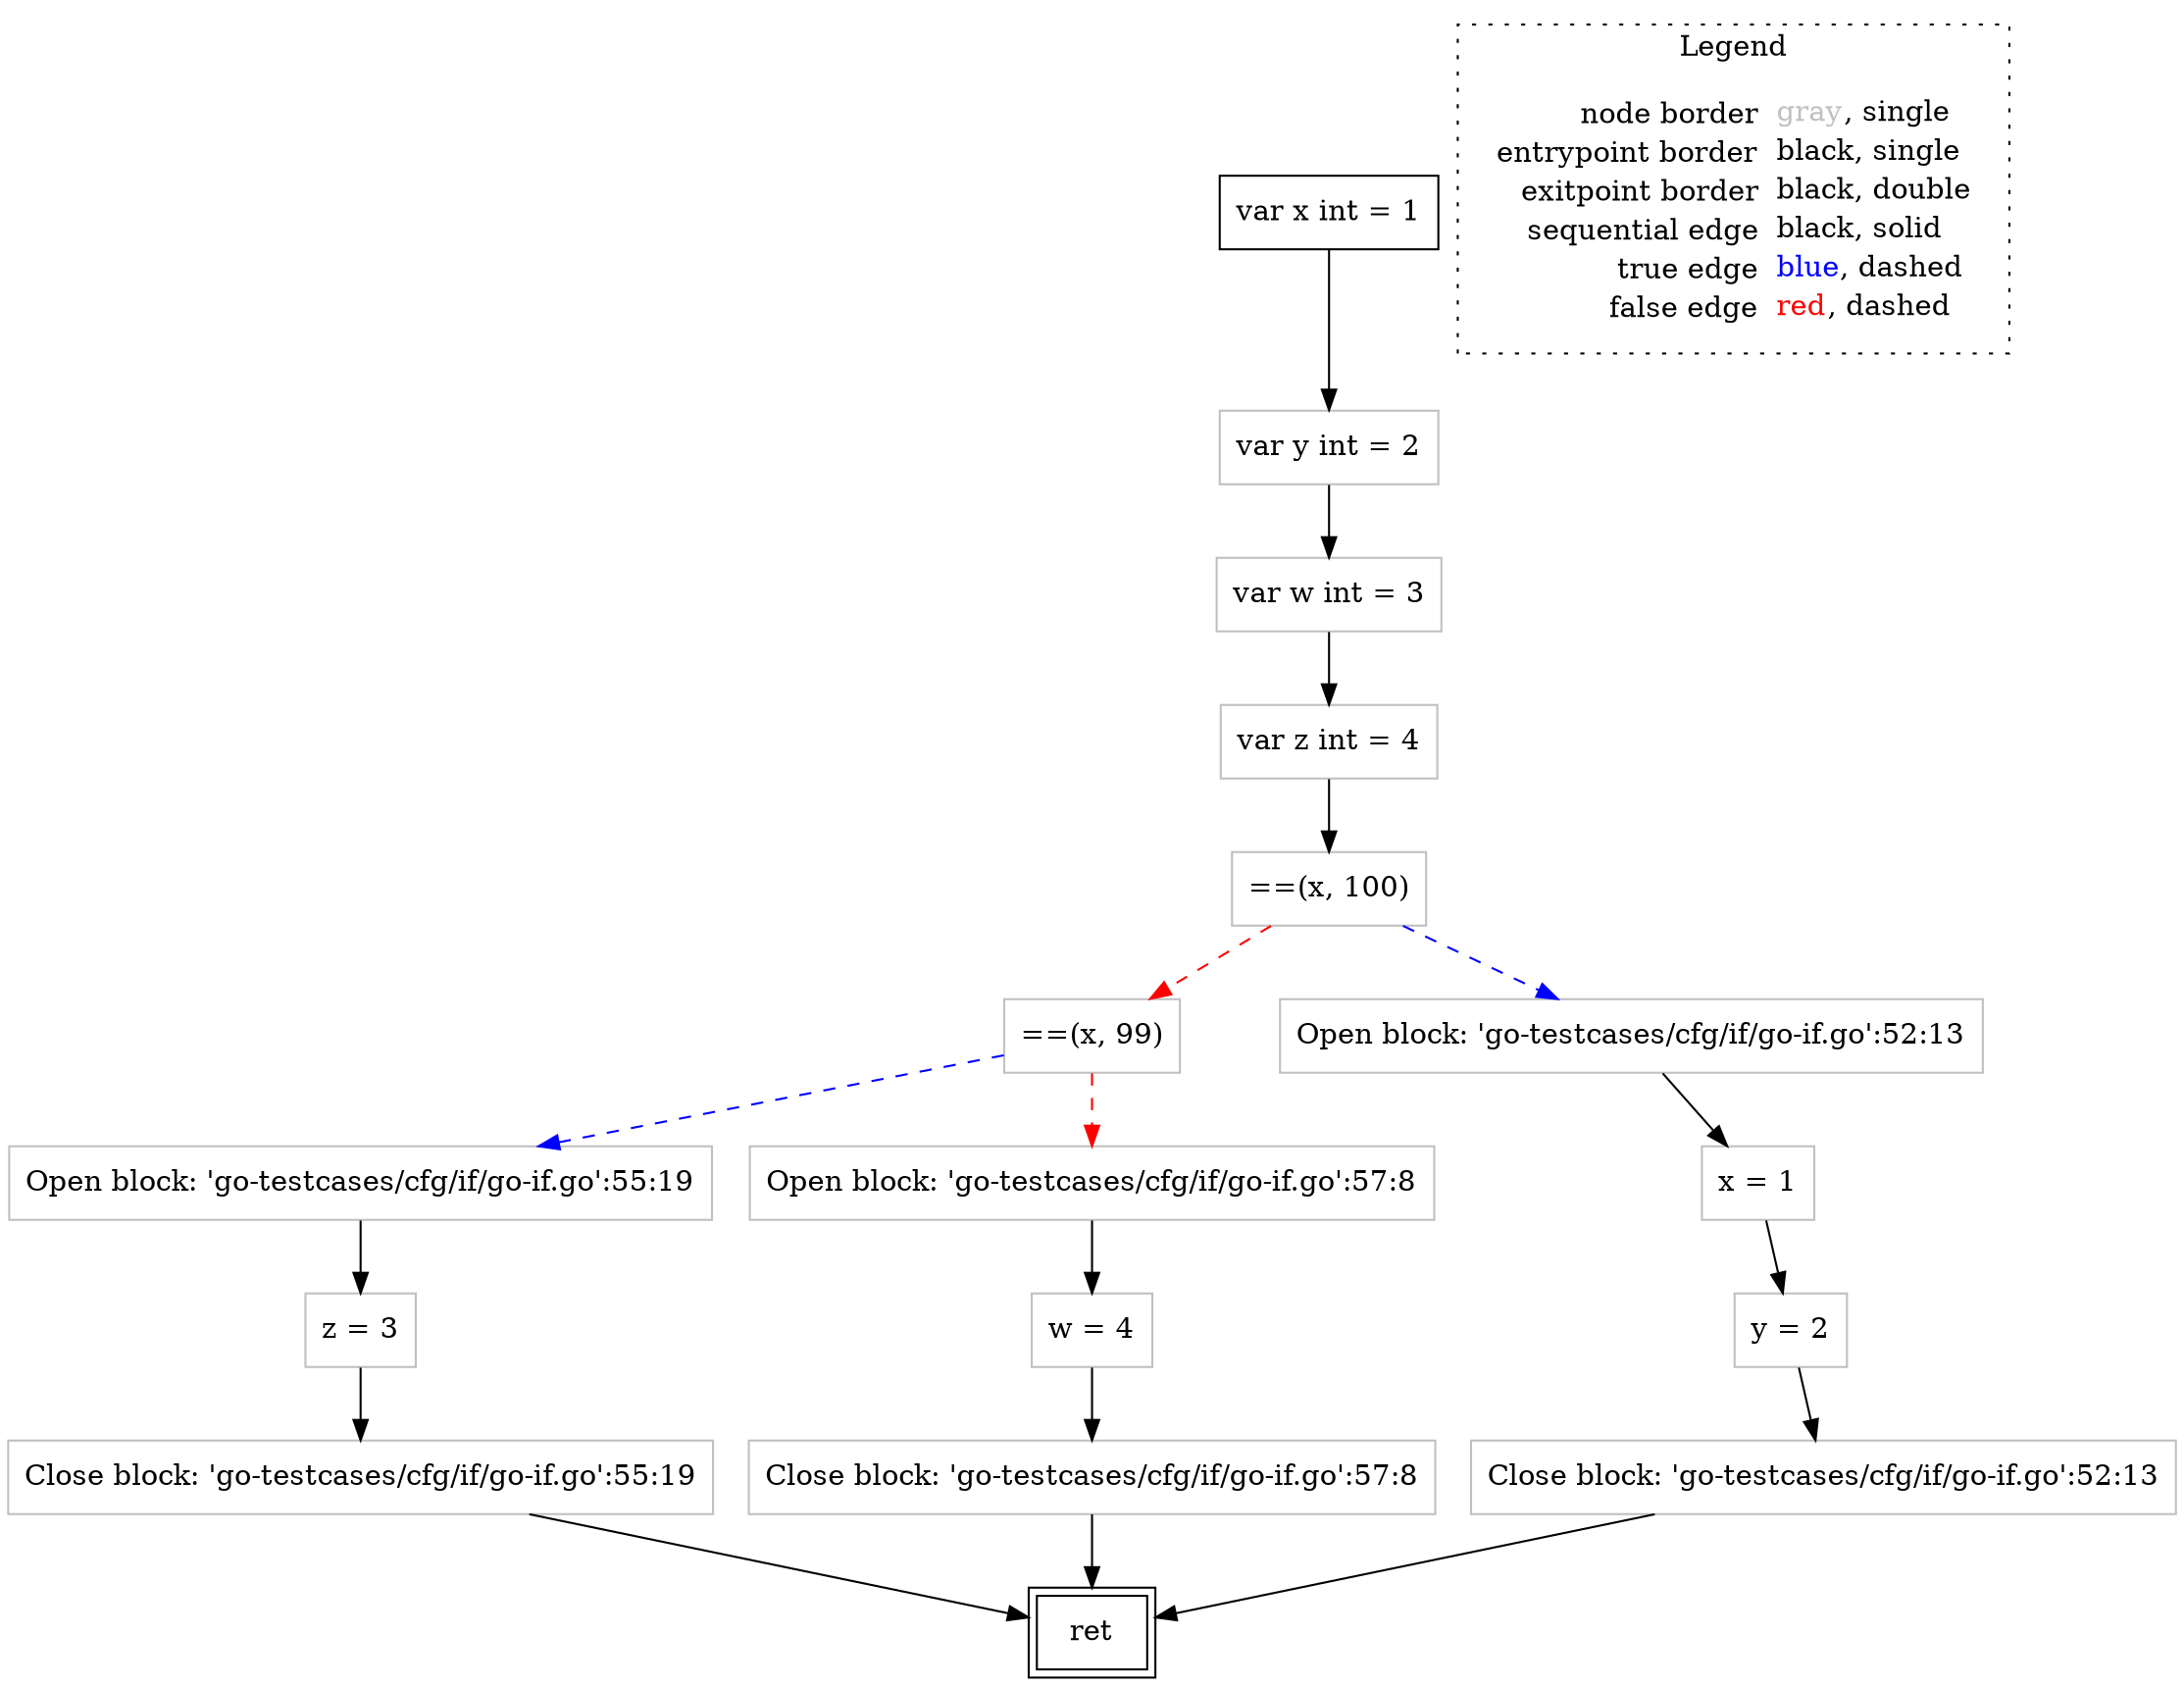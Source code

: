 digraph {
	"node0" [shape="rect",color="black",label=<var x int = 1>];
	"node1" [shape="rect",color="gray",label=<var w int = 3>];
	"node2" [shape="rect",color="gray",label=<x = 1>];
	"node3" [shape="rect",color="gray",label=<w = 4>];
	"node4" [shape="rect",color="gray",label=<Close block: 'go-testcases/cfg/if/go-if.go':57:8>];
	"node5" [shape="rect",color="gray",label=<Close block: 'go-testcases/cfg/if/go-if.go':55:19>];
	"node6" [shape="rect",color="gray",label=<Open block: 'go-testcases/cfg/if/go-if.go':55:19>];
	"node7" [shape="rect",color="black",peripheries="2",label=<ret>];
	"node8" [shape="rect",color="gray",label=<==(x, 99)>];
	"node9" [shape="rect",color="gray",label=<y = 2>];
	"node10" [shape="rect",color="gray",label=<var y int = 2>];
	"node11" [shape="rect",color="gray",label=<z = 3>];
	"node12" [shape="rect",color="gray",label=<==(x, 100)>];
	"node13" [shape="rect",color="gray",label=<var z int = 4>];
	"node14" [shape="rect",color="gray",label=<Open block: 'go-testcases/cfg/if/go-if.go':52:13>];
	"node15" [shape="rect",color="gray",label=<Close block: 'go-testcases/cfg/if/go-if.go':52:13>];
	"node16" [shape="rect",color="gray",label=<Open block: 'go-testcases/cfg/if/go-if.go':57:8>];
	"node0" -> "node10" [color="black"];
	"node1" -> "node13" [color="black"];
	"node2" -> "node9" [color="black"];
	"node3" -> "node4" [color="black"];
	"node4" -> "node7" [color="black"];
	"node5" -> "node7" [color="black"];
	"node6" -> "node11" [color="black"];
	"node8" -> "node6" [color="blue",style="dashed"];
	"node8" -> "node16" [color="red",style="dashed"];
	"node9" -> "node15" [color="black"];
	"node10" -> "node1" [color="black"];
	"node11" -> "node5" [color="black"];
	"node12" -> "node14" [color="blue",style="dashed"];
	"node12" -> "node8" [color="red",style="dashed"];
	"node13" -> "node12" [color="black"];
	"node14" -> "node2" [color="black"];
	"node15" -> "node7" [color="black"];
	"node16" -> "node3" [color="black"];
subgraph cluster_legend {
	label="Legend";
	style=dotted;
	node [shape=plaintext];
	"legend" [label=<<table border="0" cellpadding="2" cellspacing="0" cellborder="0"><tr><td align="right">node border&nbsp;</td><td align="left"><font color="gray">gray</font>, single</td></tr><tr><td align="right">entrypoint border&nbsp;</td><td align="left"><font color="black">black</font>, single</td></tr><tr><td align="right">exitpoint border&nbsp;</td><td align="left"><font color="black">black</font>, double</td></tr><tr><td align="right">sequential edge&nbsp;</td><td align="left"><font color="black">black</font>, solid</td></tr><tr><td align="right">true edge&nbsp;</td><td align="left"><font color="blue">blue</font>, dashed</td></tr><tr><td align="right">false edge&nbsp;</td><td align="left"><font color="red">red</font>, dashed</td></tr></table>>];
}

}
